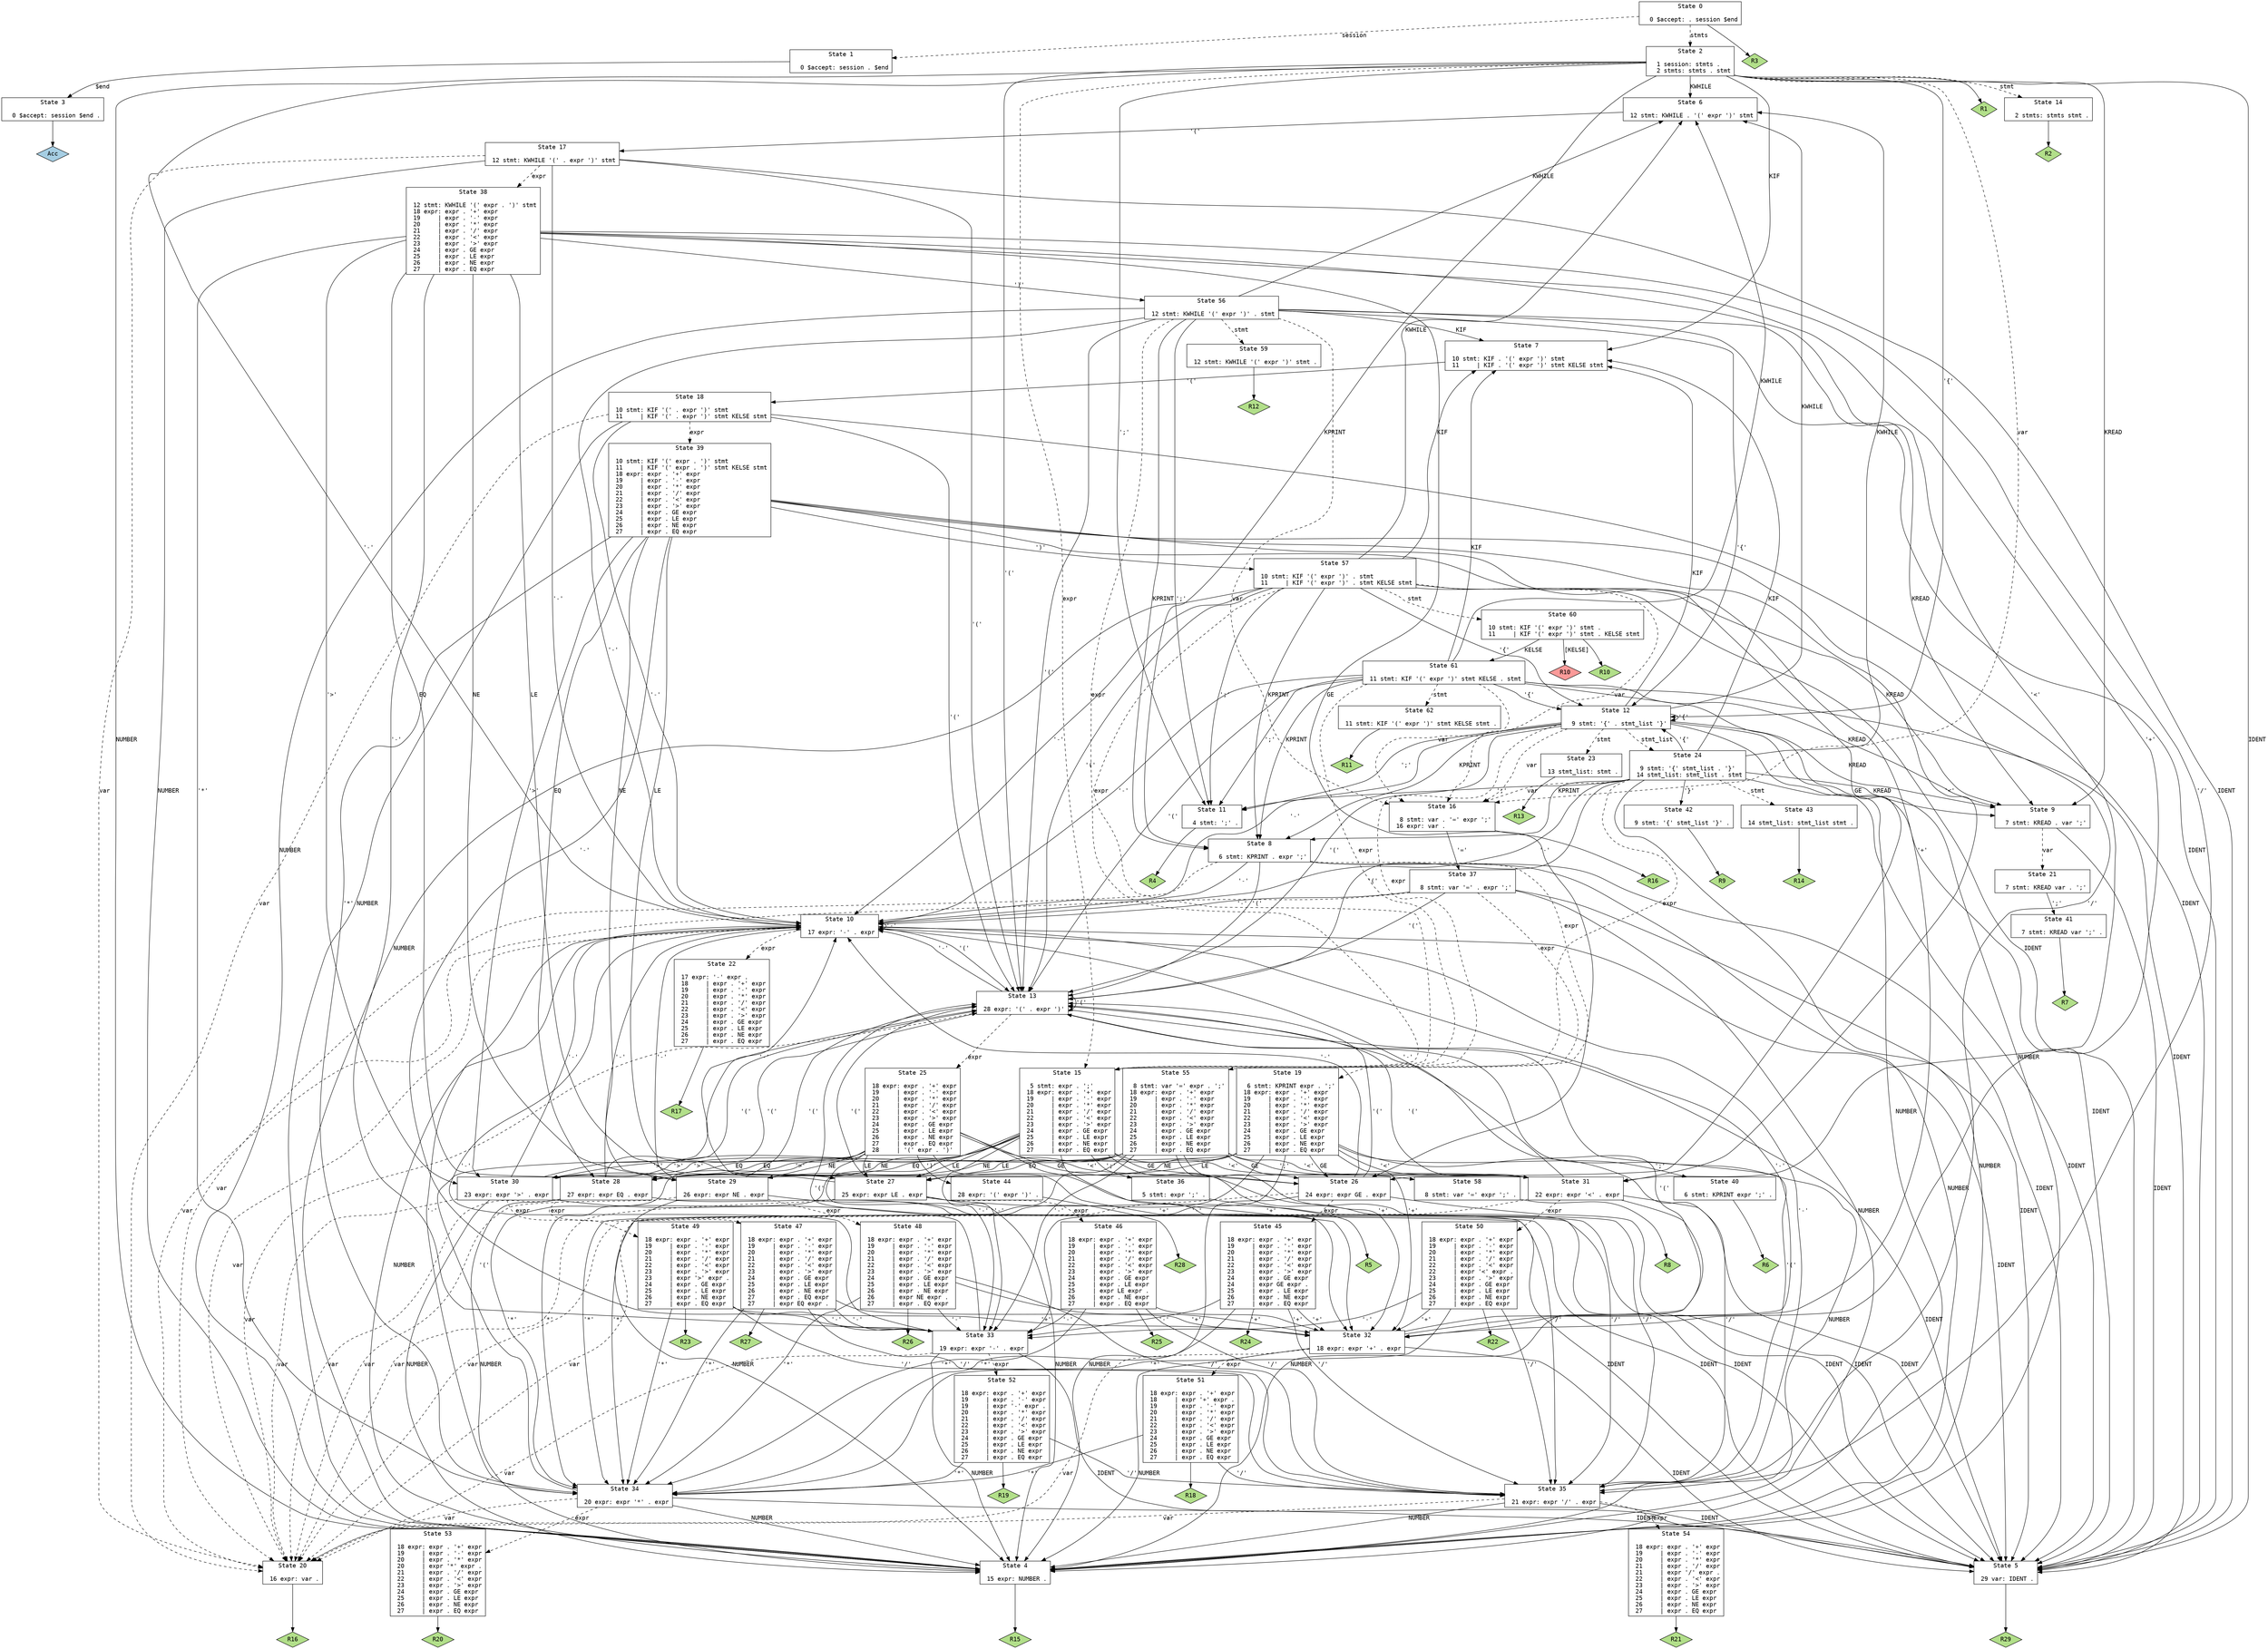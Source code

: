 // Generated by GNU Bison 3.2.2.
// Report bugs to <bug-bison@gnu.org>.
// Home page: <http://www.gnu.org/software/bison/>.

digraph "syntax.y"
{
  node [fontname = courier, shape = box, colorscheme = paired6]
  edge [fontname = courier]

  0 [label="State 0\n\l  0 $accept: . session $end\l"]
  0 -> 1 [style=dashed label="session"]
  0 -> 2 [style=dashed label="stmts"]
  0 -> "0R3" [style=solid]
 "0R3" [label="R3", fillcolor=3, shape=diamond, style=filled]
  1 [label="State 1\n\l  0 $accept: session . $end\l"]
  1 -> 3 [style=solid label="$end"]
  2 [label="State 2\n\l  1 session: stmts .\l  2 stmts: stmts . stmt\l"]
  2 -> 4 [style=solid label="NUMBER"]
  2 -> 5 [style=solid label="IDENT"]
  2 -> 6 [style=solid label="KWHILE"]
  2 -> 7 [style=solid label="KIF"]
  2 -> 8 [style=solid label="KPRINT"]
  2 -> 9 [style=solid label="KREAD"]
  2 -> 10 [style=solid label="'-'"]
  2 -> 11 [style=solid label="';'"]
  2 -> 12 [style=solid label="'{'"]
  2 -> 13 [style=solid label="'('"]
  2 -> 14 [style=dashed label="stmt"]
  2 -> 15 [style=dashed label="expr"]
  2 -> 16 [style=dashed label="var"]
  2 -> "2R1" [style=solid]
 "2R1" [label="R1", fillcolor=3, shape=diamond, style=filled]
  3 [label="State 3\n\l  0 $accept: session $end .\l"]
  3 -> "3R0" [style=solid]
 "3R0" [label="Acc", fillcolor=1, shape=diamond, style=filled]
  4 [label="State 4\n\l 15 expr: NUMBER .\l"]
  4 -> "4R15" [style=solid]
 "4R15" [label="R15", fillcolor=3, shape=diamond, style=filled]
  5 [label="State 5\n\l 29 var: IDENT .\l"]
  5 -> "5R29" [style=solid]
 "5R29" [label="R29", fillcolor=3, shape=diamond, style=filled]
  6 [label="State 6\n\l 12 stmt: KWHILE . '(' expr ')' stmt\l"]
  6 -> 17 [style=solid label="'('"]
  7 [label="State 7\n\l 10 stmt: KIF . '(' expr ')' stmt\l 11     | KIF . '(' expr ')' stmt KELSE stmt\l"]
  7 -> 18 [style=solid label="'('"]
  8 [label="State 8\n\l  6 stmt: KPRINT . expr ';'\l"]
  8 -> 4 [style=solid label="NUMBER"]
  8 -> 5 [style=solid label="IDENT"]
  8 -> 10 [style=solid label="'-'"]
  8 -> 13 [style=solid label="'('"]
  8 -> 19 [style=dashed label="expr"]
  8 -> 20 [style=dashed label="var"]
  9 [label="State 9\n\l  7 stmt: KREAD . var ';'\l"]
  9 -> 5 [style=solid label="IDENT"]
  9 -> 21 [style=dashed label="var"]
  10 [label="State 10\n\l 17 expr: '-' . expr\l"]
  10 -> 4 [style=solid label="NUMBER"]
  10 -> 5 [style=solid label="IDENT"]
  10 -> 10 [style=solid label="'-'"]
  10 -> 13 [style=solid label="'('"]
  10 -> 22 [style=dashed label="expr"]
  10 -> 20 [style=dashed label="var"]
  11 [label="State 11\n\l  4 stmt: ';' .\l"]
  11 -> "11R4" [style=solid]
 "11R4" [label="R4", fillcolor=3, shape=diamond, style=filled]
  12 [label="State 12\n\l  9 stmt: '{' . stmt_list '}'\l"]
  12 -> 4 [style=solid label="NUMBER"]
  12 -> 5 [style=solid label="IDENT"]
  12 -> 6 [style=solid label="KWHILE"]
  12 -> 7 [style=solid label="KIF"]
  12 -> 8 [style=solid label="KPRINT"]
  12 -> 9 [style=solid label="KREAD"]
  12 -> 10 [style=solid label="'-'"]
  12 -> 11 [style=solid label="';'"]
  12 -> 12 [style=solid label="'{'"]
  12 -> 13 [style=solid label="'('"]
  12 -> 23 [style=dashed label="stmt"]
  12 -> 24 [style=dashed label="stmt_list"]
  12 -> 15 [style=dashed label="expr"]
  12 -> 16 [style=dashed label="var"]
  13 [label="State 13\n\l 28 expr: '(' . expr ')'\l"]
  13 -> 4 [style=solid label="NUMBER"]
  13 -> 5 [style=solid label="IDENT"]
  13 -> 10 [style=solid label="'-'"]
  13 -> 13 [style=solid label="'('"]
  13 -> 25 [style=dashed label="expr"]
  13 -> 20 [style=dashed label="var"]
  14 [label="State 14\n\l  2 stmts: stmts stmt .\l"]
  14 -> "14R2" [style=solid]
 "14R2" [label="R2", fillcolor=3, shape=diamond, style=filled]
  15 [label="State 15\n\l  5 stmt: expr . ';'\l 18 expr: expr . '+' expr\l 19     | expr . '-' expr\l 20     | expr . '*' expr\l 21     | expr . '/' expr\l 22     | expr . '<' expr\l 23     | expr . '>' expr\l 24     | expr . GE expr\l 25     | expr . LE expr\l 26     | expr . NE expr\l 27     | expr . EQ expr\l"]
  15 -> 26 [style=solid label="GE"]
  15 -> 27 [style=solid label="LE"]
  15 -> 28 [style=solid label="EQ"]
  15 -> 29 [style=solid label="NE"]
  15 -> 30 [style=solid label="'>'"]
  15 -> 31 [style=solid label="'<'"]
  15 -> 32 [style=solid label="'+'"]
  15 -> 33 [style=solid label="'-'"]
  15 -> 34 [style=solid label="'*'"]
  15 -> 35 [style=solid label="'/'"]
  15 -> 36 [style=solid label="';'"]
  16 [label="State 16\n\l  8 stmt: var . '=' expr ';'\l 16 expr: var .\l"]
  16 -> 37 [style=solid label="'='"]
  16 -> "16R16" [style=solid]
 "16R16" [label="R16", fillcolor=3, shape=diamond, style=filled]
  17 [label="State 17\n\l 12 stmt: KWHILE '(' . expr ')' stmt\l"]
  17 -> 4 [style=solid label="NUMBER"]
  17 -> 5 [style=solid label="IDENT"]
  17 -> 10 [style=solid label="'-'"]
  17 -> 13 [style=solid label="'('"]
  17 -> 38 [style=dashed label="expr"]
  17 -> 20 [style=dashed label="var"]
  18 [label="State 18\n\l 10 stmt: KIF '(' . expr ')' stmt\l 11     | KIF '(' . expr ')' stmt KELSE stmt\l"]
  18 -> 4 [style=solid label="NUMBER"]
  18 -> 5 [style=solid label="IDENT"]
  18 -> 10 [style=solid label="'-'"]
  18 -> 13 [style=solid label="'('"]
  18 -> 39 [style=dashed label="expr"]
  18 -> 20 [style=dashed label="var"]
  19 [label="State 19\n\l  6 stmt: KPRINT expr . ';'\l 18 expr: expr . '+' expr\l 19     | expr . '-' expr\l 20     | expr . '*' expr\l 21     | expr . '/' expr\l 22     | expr . '<' expr\l 23     | expr . '>' expr\l 24     | expr . GE expr\l 25     | expr . LE expr\l 26     | expr . NE expr\l 27     | expr . EQ expr\l"]
  19 -> 26 [style=solid label="GE"]
  19 -> 27 [style=solid label="LE"]
  19 -> 28 [style=solid label="EQ"]
  19 -> 29 [style=solid label="NE"]
  19 -> 30 [style=solid label="'>'"]
  19 -> 31 [style=solid label="'<'"]
  19 -> 32 [style=solid label="'+'"]
  19 -> 33 [style=solid label="'-'"]
  19 -> 34 [style=solid label="'*'"]
  19 -> 35 [style=solid label="'/'"]
  19 -> 40 [style=solid label="';'"]
  20 [label="State 20\n\l 16 expr: var .\l"]
  20 -> "20R16" [style=solid]
 "20R16" [label="R16", fillcolor=3, shape=diamond, style=filled]
  21 [label="State 21\n\l  7 stmt: KREAD var . ';'\l"]
  21 -> 41 [style=solid label="';'"]
  22 [label="State 22\n\l 17 expr: '-' expr .\l 18     | expr . '+' expr\l 19     | expr . '-' expr\l 20     | expr . '*' expr\l 21     | expr . '/' expr\l 22     | expr . '<' expr\l 23     | expr . '>' expr\l 24     | expr . GE expr\l 25     | expr . LE expr\l 26     | expr . NE expr\l 27     | expr . EQ expr\l"]
  22 -> "22R17" [style=solid]
 "22R17" [label="R17", fillcolor=3, shape=diamond, style=filled]
  23 [label="State 23\n\l 13 stmt_list: stmt .\l"]
  23 -> "23R13" [style=solid]
 "23R13" [label="R13", fillcolor=3, shape=diamond, style=filled]
  24 [label="State 24\n\l  9 stmt: '{' stmt_list . '}'\l 14 stmt_list: stmt_list . stmt\l"]
  24 -> 4 [style=solid label="NUMBER"]
  24 -> 5 [style=solid label="IDENT"]
  24 -> 6 [style=solid label="KWHILE"]
  24 -> 7 [style=solid label="KIF"]
  24 -> 8 [style=solid label="KPRINT"]
  24 -> 9 [style=solid label="KREAD"]
  24 -> 10 [style=solid label="'-'"]
  24 -> 11 [style=solid label="';'"]
  24 -> 12 [style=solid label="'{'"]
  24 -> 42 [style=solid label="'}'"]
  24 -> 13 [style=solid label="'('"]
  24 -> 43 [style=dashed label="stmt"]
  24 -> 15 [style=dashed label="expr"]
  24 -> 16 [style=dashed label="var"]
  25 [label="State 25\n\l 18 expr: expr . '+' expr\l 19     | expr . '-' expr\l 20     | expr . '*' expr\l 21     | expr . '/' expr\l 22     | expr . '<' expr\l 23     | expr . '>' expr\l 24     | expr . GE expr\l 25     | expr . LE expr\l 26     | expr . NE expr\l 27     | expr . EQ expr\l 28     | '(' expr . ')'\l"]
  25 -> 26 [style=solid label="GE"]
  25 -> 27 [style=solid label="LE"]
  25 -> 28 [style=solid label="EQ"]
  25 -> 29 [style=solid label="NE"]
  25 -> 30 [style=solid label="'>'"]
  25 -> 31 [style=solid label="'<'"]
  25 -> 32 [style=solid label="'+'"]
  25 -> 33 [style=solid label="'-'"]
  25 -> 34 [style=solid label="'*'"]
  25 -> 35 [style=solid label="'/'"]
  25 -> 44 [style=solid label="')'"]
  26 [label="State 26\n\l 24 expr: expr GE . expr\l"]
  26 -> 4 [style=solid label="NUMBER"]
  26 -> 5 [style=solid label="IDENT"]
  26 -> 10 [style=solid label="'-'"]
  26 -> 13 [style=solid label="'('"]
  26 -> 45 [style=dashed label="expr"]
  26 -> 20 [style=dashed label="var"]
  27 [label="State 27\n\l 25 expr: expr LE . expr\l"]
  27 -> 4 [style=solid label="NUMBER"]
  27 -> 5 [style=solid label="IDENT"]
  27 -> 10 [style=solid label="'-'"]
  27 -> 13 [style=solid label="'('"]
  27 -> 46 [style=dashed label="expr"]
  27 -> 20 [style=dashed label="var"]
  28 [label="State 28\n\l 27 expr: expr EQ . expr\l"]
  28 -> 4 [style=solid label="NUMBER"]
  28 -> 5 [style=solid label="IDENT"]
  28 -> 10 [style=solid label="'-'"]
  28 -> 13 [style=solid label="'('"]
  28 -> 47 [style=dashed label="expr"]
  28 -> 20 [style=dashed label="var"]
  29 [label="State 29\n\l 26 expr: expr NE . expr\l"]
  29 -> 4 [style=solid label="NUMBER"]
  29 -> 5 [style=solid label="IDENT"]
  29 -> 10 [style=solid label="'-'"]
  29 -> 13 [style=solid label="'('"]
  29 -> 48 [style=dashed label="expr"]
  29 -> 20 [style=dashed label="var"]
  30 [label="State 30\n\l 23 expr: expr '>' . expr\l"]
  30 -> 4 [style=solid label="NUMBER"]
  30 -> 5 [style=solid label="IDENT"]
  30 -> 10 [style=solid label="'-'"]
  30 -> 13 [style=solid label="'('"]
  30 -> 49 [style=dashed label="expr"]
  30 -> 20 [style=dashed label="var"]
  31 [label="State 31\n\l 22 expr: expr '<' . expr\l"]
  31 -> 4 [style=solid label="NUMBER"]
  31 -> 5 [style=solid label="IDENT"]
  31 -> 10 [style=solid label="'-'"]
  31 -> 13 [style=solid label="'('"]
  31 -> 50 [style=dashed label="expr"]
  31 -> 20 [style=dashed label="var"]
  32 [label="State 32\n\l 18 expr: expr '+' . expr\l"]
  32 -> 4 [style=solid label="NUMBER"]
  32 -> 5 [style=solid label="IDENT"]
  32 -> 10 [style=solid label="'-'"]
  32 -> 13 [style=solid label="'('"]
  32 -> 51 [style=dashed label="expr"]
  32 -> 20 [style=dashed label="var"]
  33 [label="State 33\n\l 19 expr: expr '-' . expr\l"]
  33 -> 4 [style=solid label="NUMBER"]
  33 -> 5 [style=solid label="IDENT"]
  33 -> 10 [style=solid label="'-'"]
  33 -> 13 [style=solid label="'('"]
  33 -> 52 [style=dashed label="expr"]
  33 -> 20 [style=dashed label="var"]
  34 [label="State 34\n\l 20 expr: expr '*' . expr\l"]
  34 -> 4 [style=solid label="NUMBER"]
  34 -> 5 [style=solid label="IDENT"]
  34 -> 10 [style=solid label="'-'"]
  34 -> 13 [style=solid label="'('"]
  34 -> 53 [style=dashed label="expr"]
  34 -> 20 [style=dashed label="var"]
  35 [label="State 35\n\l 21 expr: expr '/' . expr\l"]
  35 -> 4 [style=solid label="NUMBER"]
  35 -> 5 [style=solid label="IDENT"]
  35 -> 10 [style=solid label="'-'"]
  35 -> 13 [style=solid label="'('"]
  35 -> 54 [style=dashed label="expr"]
  35 -> 20 [style=dashed label="var"]
  36 [label="State 36\n\l  5 stmt: expr ';' .\l"]
  36 -> "36R5" [style=solid]
 "36R5" [label="R5", fillcolor=3, shape=diamond, style=filled]
  37 [label="State 37\n\l  8 stmt: var '=' . expr ';'\l"]
  37 -> 4 [style=solid label="NUMBER"]
  37 -> 5 [style=solid label="IDENT"]
  37 -> 10 [style=solid label="'-'"]
  37 -> 13 [style=solid label="'('"]
  37 -> 55 [style=dashed label="expr"]
  37 -> 20 [style=dashed label="var"]
  38 [label="State 38\n\l 12 stmt: KWHILE '(' expr . ')' stmt\l 18 expr: expr . '+' expr\l 19     | expr . '-' expr\l 20     | expr . '*' expr\l 21     | expr . '/' expr\l 22     | expr . '<' expr\l 23     | expr . '>' expr\l 24     | expr . GE expr\l 25     | expr . LE expr\l 26     | expr . NE expr\l 27     | expr . EQ expr\l"]
  38 -> 26 [style=solid label="GE"]
  38 -> 27 [style=solid label="LE"]
  38 -> 28 [style=solid label="EQ"]
  38 -> 29 [style=solid label="NE"]
  38 -> 30 [style=solid label="'>'"]
  38 -> 31 [style=solid label="'<'"]
  38 -> 32 [style=solid label="'+'"]
  38 -> 33 [style=solid label="'-'"]
  38 -> 34 [style=solid label="'*'"]
  38 -> 35 [style=solid label="'/'"]
  38 -> 56 [style=solid label="')'"]
  39 [label="State 39\n\l 10 stmt: KIF '(' expr . ')' stmt\l 11     | KIF '(' expr . ')' stmt KELSE stmt\l 18 expr: expr . '+' expr\l 19     | expr . '-' expr\l 20     | expr . '*' expr\l 21     | expr . '/' expr\l 22     | expr . '<' expr\l 23     | expr . '>' expr\l 24     | expr . GE expr\l 25     | expr . LE expr\l 26     | expr . NE expr\l 27     | expr . EQ expr\l"]
  39 -> 26 [style=solid label="GE"]
  39 -> 27 [style=solid label="LE"]
  39 -> 28 [style=solid label="EQ"]
  39 -> 29 [style=solid label="NE"]
  39 -> 30 [style=solid label="'>'"]
  39 -> 31 [style=solid label="'<'"]
  39 -> 32 [style=solid label="'+'"]
  39 -> 33 [style=solid label="'-'"]
  39 -> 34 [style=solid label="'*'"]
  39 -> 35 [style=solid label="'/'"]
  39 -> 57 [style=solid label="')'"]
  40 [label="State 40\n\l  6 stmt: KPRINT expr ';' .\l"]
  40 -> "40R6" [style=solid]
 "40R6" [label="R6", fillcolor=3, shape=diamond, style=filled]
  41 [label="State 41\n\l  7 stmt: KREAD var ';' .\l"]
  41 -> "41R7" [style=solid]
 "41R7" [label="R7", fillcolor=3, shape=diamond, style=filled]
  42 [label="State 42\n\l  9 stmt: '{' stmt_list '}' .\l"]
  42 -> "42R9" [style=solid]
 "42R9" [label="R9", fillcolor=3, shape=diamond, style=filled]
  43 [label="State 43\n\l 14 stmt_list: stmt_list stmt .\l"]
  43 -> "43R14" [style=solid]
 "43R14" [label="R14", fillcolor=3, shape=diamond, style=filled]
  44 [label="State 44\n\l 28 expr: '(' expr ')' .\l"]
  44 -> "44R28" [style=solid]
 "44R28" [label="R28", fillcolor=3, shape=diamond, style=filled]
  45 [label="State 45\n\l 18 expr: expr . '+' expr\l 19     | expr . '-' expr\l 20     | expr . '*' expr\l 21     | expr . '/' expr\l 22     | expr . '<' expr\l 23     | expr . '>' expr\l 24     | expr . GE expr\l 24     | expr GE expr .\l 25     | expr . LE expr\l 26     | expr . NE expr\l 27     | expr . EQ expr\l"]
  45 -> 32 [style=solid label="'+'"]
  45 -> 33 [style=solid label="'-'"]
  45 -> 34 [style=solid label="'*'"]
  45 -> 35 [style=solid label="'/'"]
  45 -> "45R24" [style=solid]
 "45R24" [label="R24", fillcolor=3, shape=diamond, style=filled]
  46 [label="State 46\n\l 18 expr: expr . '+' expr\l 19     | expr . '-' expr\l 20     | expr . '*' expr\l 21     | expr . '/' expr\l 22     | expr . '<' expr\l 23     | expr . '>' expr\l 24     | expr . GE expr\l 25     | expr . LE expr\l 25     | expr LE expr .\l 26     | expr . NE expr\l 27     | expr . EQ expr\l"]
  46 -> 32 [style=solid label="'+'"]
  46 -> 33 [style=solid label="'-'"]
  46 -> 34 [style=solid label="'*'"]
  46 -> 35 [style=solid label="'/'"]
  46 -> "46R25" [style=solid]
 "46R25" [label="R25", fillcolor=3, shape=diamond, style=filled]
  47 [label="State 47\n\l 18 expr: expr . '+' expr\l 19     | expr . '-' expr\l 20     | expr . '*' expr\l 21     | expr . '/' expr\l 22     | expr . '<' expr\l 23     | expr . '>' expr\l 24     | expr . GE expr\l 25     | expr . LE expr\l 26     | expr . NE expr\l 27     | expr . EQ expr\l 27     | expr EQ expr .\l"]
  47 -> 32 [style=solid label="'+'"]
  47 -> 33 [style=solid label="'-'"]
  47 -> 34 [style=solid label="'*'"]
  47 -> 35 [style=solid label="'/'"]
  47 -> "47R27" [style=solid]
 "47R27" [label="R27", fillcolor=3, shape=diamond, style=filled]
  48 [label="State 48\n\l 18 expr: expr . '+' expr\l 19     | expr . '-' expr\l 20     | expr . '*' expr\l 21     | expr . '/' expr\l 22     | expr . '<' expr\l 23     | expr . '>' expr\l 24     | expr . GE expr\l 25     | expr . LE expr\l 26     | expr . NE expr\l 26     | expr NE expr .\l 27     | expr . EQ expr\l"]
  48 -> 32 [style=solid label="'+'"]
  48 -> 33 [style=solid label="'-'"]
  48 -> 34 [style=solid label="'*'"]
  48 -> 35 [style=solid label="'/'"]
  48 -> "48R26" [style=solid]
 "48R26" [label="R26", fillcolor=3, shape=diamond, style=filled]
  49 [label="State 49\n\l 18 expr: expr . '+' expr\l 19     | expr . '-' expr\l 20     | expr . '*' expr\l 21     | expr . '/' expr\l 22     | expr . '<' expr\l 23     | expr . '>' expr\l 23     | expr '>' expr .\l 24     | expr . GE expr\l 25     | expr . LE expr\l 26     | expr . NE expr\l 27     | expr . EQ expr\l"]
  49 -> 32 [style=solid label="'+'"]
  49 -> 33 [style=solid label="'-'"]
  49 -> 34 [style=solid label="'*'"]
  49 -> 35 [style=solid label="'/'"]
  49 -> "49R23" [style=solid]
 "49R23" [label="R23", fillcolor=3, shape=diamond, style=filled]
  50 [label="State 50\n\l 18 expr: expr . '+' expr\l 19     | expr . '-' expr\l 20     | expr . '*' expr\l 21     | expr . '/' expr\l 22     | expr . '<' expr\l 22     | expr '<' expr .\l 23     | expr . '>' expr\l 24     | expr . GE expr\l 25     | expr . LE expr\l 26     | expr . NE expr\l 27     | expr . EQ expr\l"]
  50 -> 32 [style=solid label="'+'"]
  50 -> 33 [style=solid label="'-'"]
  50 -> 34 [style=solid label="'*'"]
  50 -> 35 [style=solid label="'/'"]
  50 -> "50R22" [style=solid]
 "50R22" [label="R22", fillcolor=3, shape=diamond, style=filled]
  51 [label="State 51\n\l 18 expr: expr . '+' expr\l 18     | expr '+' expr .\l 19     | expr . '-' expr\l 20     | expr . '*' expr\l 21     | expr . '/' expr\l 22     | expr . '<' expr\l 23     | expr . '>' expr\l 24     | expr . GE expr\l 25     | expr . LE expr\l 26     | expr . NE expr\l 27     | expr . EQ expr\l"]
  51 -> 34 [style=solid label="'*'"]
  51 -> 35 [style=solid label="'/'"]
  51 -> "51R18" [style=solid]
 "51R18" [label="R18", fillcolor=3, shape=diamond, style=filled]
  52 [label="State 52\n\l 18 expr: expr . '+' expr\l 19     | expr . '-' expr\l 19     | expr '-' expr .\l 20     | expr . '*' expr\l 21     | expr . '/' expr\l 22     | expr . '<' expr\l 23     | expr . '>' expr\l 24     | expr . GE expr\l 25     | expr . LE expr\l 26     | expr . NE expr\l 27     | expr . EQ expr\l"]
  52 -> 34 [style=solid label="'*'"]
  52 -> 35 [style=solid label="'/'"]
  52 -> "52R19" [style=solid]
 "52R19" [label="R19", fillcolor=3, shape=diamond, style=filled]
  53 [label="State 53\n\l 18 expr: expr . '+' expr\l 19     | expr . '-' expr\l 20     | expr . '*' expr\l 20     | expr '*' expr .\l 21     | expr . '/' expr\l 22     | expr . '<' expr\l 23     | expr . '>' expr\l 24     | expr . GE expr\l 25     | expr . LE expr\l 26     | expr . NE expr\l 27     | expr . EQ expr\l"]
  53 -> "53R20" [style=solid]
 "53R20" [label="R20", fillcolor=3, shape=diamond, style=filled]
  54 [label="State 54\n\l 18 expr: expr . '+' expr\l 19     | expr . '-' expr\l 20     | expr . '*' expr\l 21     | expr . '/' expr\l 21     | expr '/' expr .\l 22     | expr . '<' expr\l 23     | expr . '>' expr\l 24     | expr . GE expr\l 25     | expr . LE expr\l 26     | expr . NE expr\l 27     | expr . EQ expr\l"]
  54 -> "54R21" [style=solid]
 "54R21" [label="R21", fillcolor=3, shape=diamond, style=filled]
  55 [label="State 55\n\l  8 stmt: var '=' expr . ';'\l 18 expr: expr . '+' expr\l 19     | expr . '-' expr\l 20     | expr . '*' expr\l 21     | expr . '/' expr\l 22     | expr . '<' expr\l 23     | expr . '>' expr\l 24     | expr . GE expr\l 25     | expr . LE expr\l 26     | expr . NE expr\l 27     | expr . EQ expr\l"]
  55 -> 26 [style=solid label="GE"]
  55 -> 27 [style=solid label="LE"]
  55 -> 28 [style=solid label="EQ"]
  55 -> 29 [style=solid label="NE"]
  55 -> 30 [style=solid label="'>'"]
  55 -> 31 [style=solid label="'<'"]
  55 -> 32 [style=solid label="'+'"]
  55 -> 33 [style=solid label="'-'"]
  55 -> 34 [style=solid label="'*'"]
  55 -> 35 [style=solid label="'/'"]
  55 -> 58 [style=solid label="';'"]
  56 [label="State 56\n\l 12 stmt: KWHILE '(' expr ')' . stmt\l"]
  56 -> 4 [style=solid label="NUMBER"]
  56 -> 5 [style=solid label="IDENT"]
  56 -> 6 [style=solid label="KWHILE"]
  56 -> 7 [style=solid label="KIF"]
  56 -> 8 [style=solid label="KPRINT"]
  56 -> 9 [style=solid label="KREAD"]
  56 -> 10 [style=solid label="'-'"]
  56 -> 11 [style=solid label="';'"]
  56 -> 12 [style=solid label="'{'"]
  56 -> 13 [style=solid label="'('"]
  56 -> 59 [style=dashed label="stmt"]
  56 -> 15 [style=dashed label="expr"]
  56 -> 16 [style=dashed label="var"]
  57 [label="State 57\n\l 10 stmt: KIF '(' expr ')' . stmt\l 11     | KIF '(' expr ')' . stmt KELSE stmt\l"]
  57 -> 4 [style=solid label="NUMBER"]
  57 -> 5 [style=solid label="IDENT"]
  57 -> 6 [style=solid label="KWHILE"]
  57 -> 7 [style=solid label="KIF"]
  57 -> 8 [style=solid label="KPRINT"]
  57 -> 9 [style=solid label="KREAD"]
  57 -> 10 [style=solid label="'-'"]
  57 -> 11 [style=solid label="';'"]
  57 -> 12 [style=solid label="'{'"]
  57 -> 13 [style=solid label="'('"]
  57 -> 60 [style=dashed label="stmt"]
  57 -> 15 [style=dashed label="expr"]
  57 -> 16 [style=dashed label="var"]
  58 [label="State 58\n\l  8 stmt: var '=' expr ';' .\l"]
  58 -> "58R8" [style=solid]
 "58R8" [label="R8", fillcolor=3, shape=diamond, style=filled]
  59 [label="State 59\n\l 12 stmt: KWHILE '(' expr ')' stmt .\l"]
  59 -> "59R12" [style=solid]
 "59R12" [label="R12", fillcolor=3, shape=diamond, style=filled]
  60 [label="State 60\n\l 10 stmt: KIF '(' expr ')' stmt .\l 11     | KIF '(' expr ')' stmt . KELSE stmt\l"]
  60 -> 61 [style=solid label="KELSE"]
  60 -> "60R10d" [label="[KELSE]", style=solid]
 "60R10d" [label="R10", fillcolor=5, shape=diamond, style=filled]
  60 -> "60R10" [style=solid]
 "60R10" [label="R10", fillcolor=3, shape=diamond, style=filled]
  61 [label="State 61\n\l 11 stmt: KIF '(' expr ')' stmt KELSE . stmt\l"]
  61 -> 4 [style=solid label="NUMBER"]
  61 -> 5 [style=solid label="IDENT"]
  61 -> 6 [style=solid label="KWHILE"]
  61 -> 7 [style=solid label="KIF"]
  61 -> 8 [style=solid label="KPRINT"]
  61 -> 9 [style=solid label="KREAD"]
  61 -> 10 [style=solid label="'-'"]
  61 -> 11 [style=solid label="';'"]
  61 -> 12 [style=solid label="'{'"]
  61 -> 13 [style=solid label="'('"]
  61 -> 62 [style=dashed label="stmt"]
  61 -> 15 [style=dashed label="expr"]
  61 -> 16 [style=dashed label="var"]
  62 [label="State 62\n\l 11 stmt: KIF '(' expr ')' stmt KELSE stmt .\l"]
  62 -> "62R11" [style=solid]
 "62R11" [label="R11", fillcolor=3, shape=diamond, style=filled]
}
